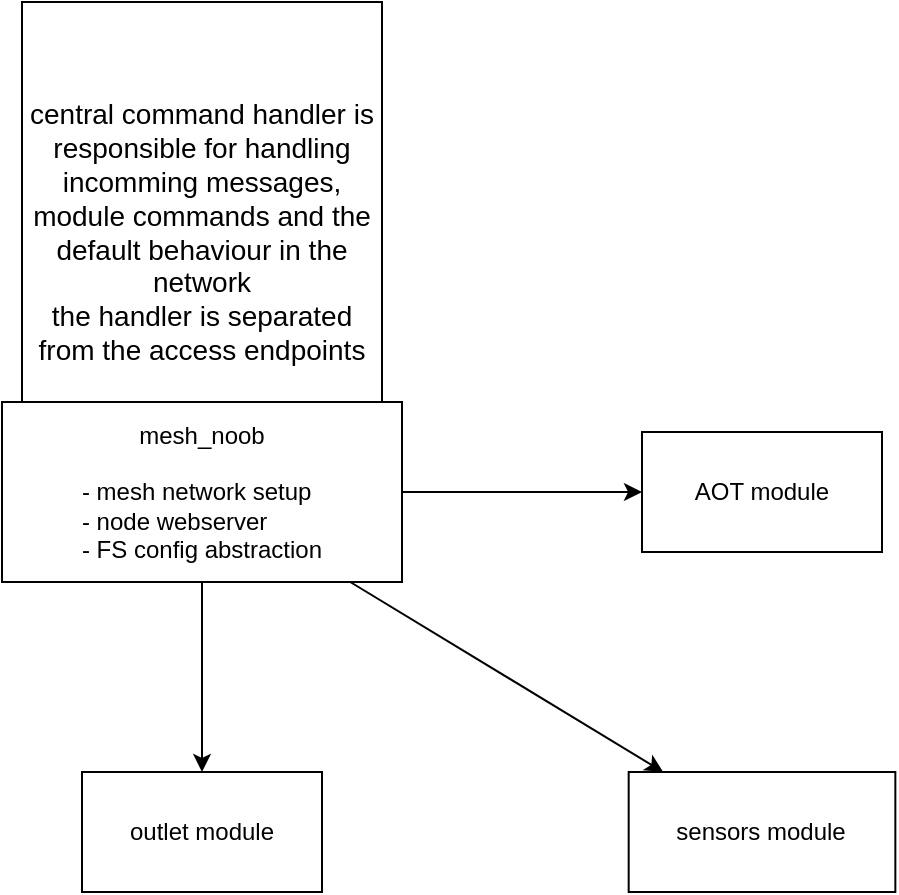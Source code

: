 <mxfile>
    <diagram id="nVpSrsNgSiKSM0HlZ1ZF" name="Page-1">
        <mxGraphModel dx="630" dy="1709" grid="1" gridSize="10" guides="1" tooltips="1" connect="1" arrows="1" fold="1" page="1" pageScale="1" pageWidth="850" pageHeight="1100" math="0" shadow="0">
            <root>
                <mxCell id="0"/>
                <mxCell id="1" parent="0"/>
                <mxCell id="9" value="&lt;div style=&quot;font-size: 14px&quot;&gt;&lt;span&gt;&lt;font style=&quot;font-size: 14px&quot;&gt;central command handler is responsible for handling incomming messages, module commands and the default behaviour in the network&lt;/font&gt;&lt;/span&gt;&lt;/div&gt;&lt;div style=&quot;font-size: 14px&quot;&gt;&lt;span&gt;&lt;font style=&quot;font-size: 14px&quot;&gt;the handler is separated from the access endpoints&lt;/font&gt;&lt;/span&gt;&lt;/div&gt;&lt;div style=&quot;text-align: justify&quot;&gt;&lt;/div&gt;" style="rounded=0;whiteSpace=wrap;html=1;" vertex="1" parent="1">
                    <mxGeometry x="50" y="-160" width="180" height="230" as="geometry"/>
                </mxCell>
                <mxCell id="4" value="" style="edgeStyle=none;html=1;" parent="1" source="2" target="3" edge="1">
                    <mxGeometry relative="1" as="geometry"/>
                </mxCell>
                <mxCell id="6" value="" style="edgeStyle=none;html=1;" parent="1" source="2" target="5" edge="1">
                    <mxGeometry relative="1" as="geometry"/>
                </mxCell>
                <mxCell id="8" value="" style="edgeStyle=none;html=1;" parent="1" source="2" target="7" edge="1">
                    <mxGeometry relative="1" as="geometry"/>
                </mxCell>
                <mxCell id="2" value="mesh_noob&lt;br&gt;&lt;br&gt;&lt;div style=&quot;text-align: left&quot;&gt;- mesh network setup&lt;/div&gt;&lt;div style=&quot;text-align: left&quot;&gt;- node webserver&lt;/div&gt;&lt;div style=&quot;text-align: left&quot;&gt;- FS config abstraction&lt;/div&gt;" style="rounded=0;whiteSpace=wrap;html=1;" parent="1" vertex="1">
                    <mxGeometry x="40" y="40" width="200" height="90" as="geometry"/>
                </mxCell>
                <mxCell id="3" value="AOT module" style="whiteSpace=wrap;html=1;rounded=0;" parent="1" vertex="1">
                    <mxGeometry x="360" y="55" width="120" height="60" as="geometry"/>
                </mxCell>
                <mxCell id="5" value="outlet module" style="whiteSpace=wrap;html=1;rounded=0;" parent="1" vertex="1">
                    <mxGeometry x="80" y="225" width="120" height="60" as="geometry"/>
                </mxCell>
                <mxCell id="7" value="sensors module" style="rounded=0;whiteSpace=wrap;html=1;" parent="1" vertex="1">
                    <mxGeometry x="353.34" y="225" width="133.33" height="60" as="geometry"/>
                </mxCell>
            </root>
        </mxGraphModel>
    </diagram>
</mxfile>